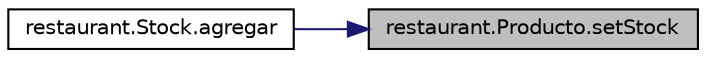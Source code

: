 digraph "restaurant.Producto.setStock"
{
 // LATEX_PDF_SIZE
  edge [fontname="Helvetica",fontsize="10",labelfontname="Helvetica",labelfontsize="10"];
  node [fontname="Helvetica",fontsize="10",shape=record];
  rankdir="RL";
  Node1 [label="restaurant.Producto.setStock",height=0.2,width=0.4,color="black", fillcolor="grey75", style="filled", fontcolor="black",tooltip=" "];
  Node1 -> Node2 [dir="back",color="midnightblue",fontsize="10",style="solid",fontname="Helvetica"];
  Node2 [label="restaurant.Stock.agregar",height=0.2,width=0.4,color="black", fillcolor="white", style="filled",URL="$classrestaurant_1_1_stock.html#a2893d04ee9d12326e8f2a1f2807b3eb6",tooltip=" "];
}
